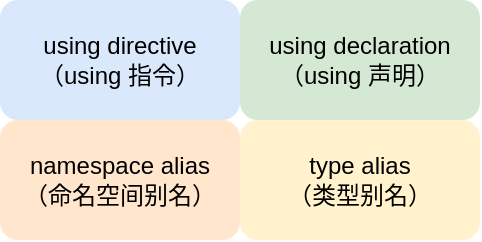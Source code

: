 <mxfile version="20.3.3" type="github">
  <diagram id="ZWwZlC67F05rvDr3JbRh" name="Page-1">
    <mxGraphModel dx="1298" dy="734" grid="1" gridSize="10" guides="1" tooltips="1" connect="1" arrows="1" fold="1" page="1" pageScale="1" pageWidth="850" pageHeight="1100" math="0" shadow="0">
      <root>
        <mxCell id="0" />
        <mxCell id="1" parent="0" />
        <mxCell id="c3e8kaIfb5IsGLlt3yvd-1" value="using directive&lt;br&gt;（using 指令）" style="rounded=1;whiteSpace=wrap;html=1;fillColor=#dae8fc;strokeColor=none;" vertex="1" parent="1">
          <mxGeometry x="200" y="200" width="120" height="60" as="geometry" />
        </mxCell>
        <mxCell id="c3e8kaIfb5IsGLlt3yvd-2" value="using declaration&lt;br&gt;（using 声明）" style="rounded=1;whiteSpace=wrap;html=1;fillColor=#d5e8d4;strokeColor=none;" vertex="1" parent="1">
          <mxGeometry x="320" y="200" width="120" height="60" as="geometry" />
        </mxCell>
        <mxCell id="c3e8kaIfb5IsGLlt3yvd-3" value="namespace alias&lt;br&gt;（命名空间别名）" style="rounded=1;whiteSpace=wrap;html=1;fillColor=#ffe6cc;strokeColor=none;" vertex="1" parent="1">
          <mxGeometry x="200" y="260" width="120" height="60" as="geometry" />
        </mxCell>
        <mxCell id="c3e8kaIfb5IsGLlt3yvd-4" value="type alias&lt;br&gt;（类型别名）" style="rounded=1;whiteSpace=wrap;html=1;fillColor=#fff2cc;strokeColor=none;" vertex="1" parent="1">
          <mxGeometry x="320" y="260" width="120" height="60" as="geometry" />
        </mxCell>
      </root>
    </mxGraphModel>
  </diagram>
</mxfile>
